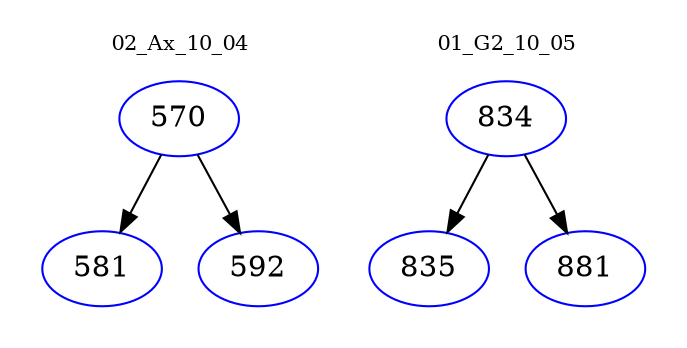 digraph{
subgraph cluster_0 {
color = white
label = "02_Ax_10_04";
fontsize=10;
T0_570 [label="570", color="blue"]
T0_570 -> T0_581 [color="black"]
T0_581 [label="581", color="blue"]
T0_570 -> T0_592 [color="black"]
T0_592 [label="592", color="blue"]
}
subgraph cluster_1 {
color = white
label = "01_G2_10_05";
fontsize=10;
T1_834 [label="834", color="blue"]
T1_834 -> T1_835 [color="black"]
T1_835 [label="835", color="blue"]
T1_834 -> T1_881 [color="black"]
T1_881 [label="881", color="blue"]
}
}
